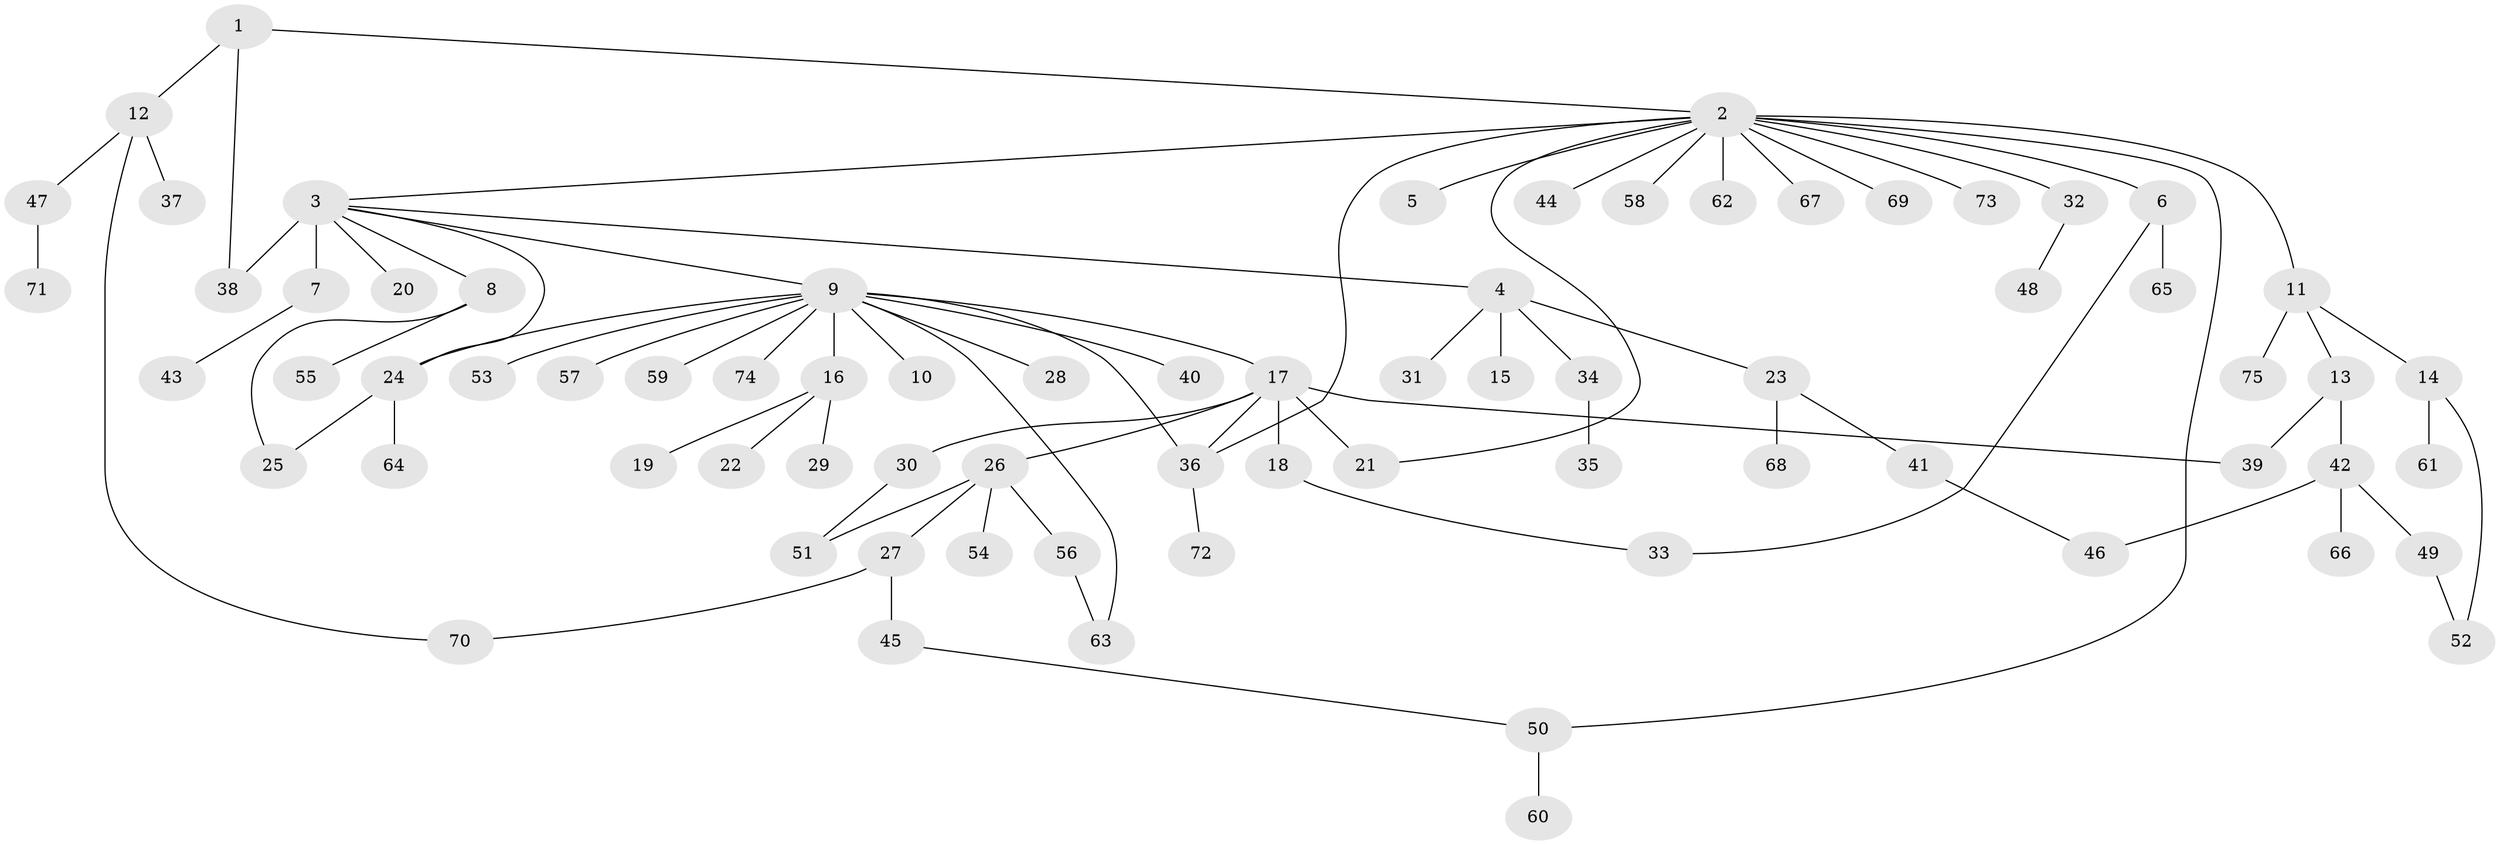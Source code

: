 // original degree distribution, {4: 0.05517241379310345, 17: 0.006896551724137931, 22: 0.006896551724137931, 9: 0.006896551724137931, 1: 0.5655172413793104, 15: 0.006896551724137931, 5: 0.034482758620689655, 3: 0.06206896551724138, 11: 0.006896551724137931, 2: 0.22758620689655173, 7: 0.013793103448275862, 6: 0.006896551724137931}
// Generated by graph-tools (version 1.1) at 2025/50/03/04/25 22:50:14]
// undirected, 75 vertices, 88 edges
graph export_dot {
  node [color=gray90,style=filled];
  1;
  2;
  3;
  4;
  5;
  6;
  7;
  8;
  9;
  10;
  11;
  12;
  13;
  14;
  15;
  16;
  17;
  18;
  19;
  20;
  21;
  22;
  23;
  24;
  25;
  26;
  27;
  28;
  29;
  30;
  31;
  32;
  33;
  34;
  35;
  36;
  37;
  38;
  39;
  40;
  41;
  42;
  43;
  44;
  45;
  46;
  47;
  48;
  49;
  50;
  51;
  52;
  53;
  54;
  55;
  56;
  57;
  58;
  59;
  60;
  61;
  62;
  63;
  64;
  65;
  66;
  67;
  68;
  69;
  70;
  71;
  72;
  73;
  74;
  75;
  1 -- 2 [weight=1.0];
  1 -- 12 [weight=1.0];
  1 -- 38 [weight=1.0];
  2 -- 3 [weight=1.0];
  2 -- 5 [weight=1.0];
  2 -- 6 [weight=1.0];
  2 -- 11 [weight=1.0];
  2 -- 21 [weight=1.0];
  2 -- 32 [weight=1.0];
  2 -- 36 [weight=1.0];
  2 -- 44 [weight=1.0];
  2 -- 50 [weight=1.0];
  2 -- 58 [weight=1.0];
  2 -- 62 [weight=1.0];
  2 -- 67 [weight=1.0];
  2 -- 69 [weight=1.0];
  2 -- 73 [weight=1.0];
  3 -- 4 [weight=1.0];
  3 -- 7 [weight=12.0];
  3 -- 8 [weight=1.0];
  3 -- 9 [weight=1.0];
  3 -- 20 [weight=1.0];
  3 -- 24 [weight=1.0];
  3 -- 38 [weight=1.0];
  4 -- 15 [weight=3.0];
  4 -- 23 [weight=1.0];
  4 -- 31 [weight=1.0];
  4 -- 34 [weight=1.0];
  6 -- 33 [weight=1.0];
  6 -- 65 [weight=1.0];
  7 -- 43 [weight=1.0];
  8 -- 25 [weight=1.0];
  8 -- 55 [weight=1.0];
  9 -- 10 [weight=1.0];
  9 -- 16 [weight=1.0];
  9 -- 17 [weight=1.0];
  9 -- 24 [weight=1.0];
  9 -- 28 [weight=1.0];
  9 -- 36 [weight=1.0];
  9 -- 40 [weight=1.0];
  9 -- 53 [weight=1.0];
  9 -- 57 [weight=1.0];
  9 -- 59 [weight=1.0];
  9 -- 63 [weight=1.0];
  9 -- 74 [weight=1.0];
  11 -- 13 [weight=1.0];
  11 -- 14 [weight=1.0];
  11 -- 75 [weight=1.0];
  12 -- 37 [weight=1.0];
  12 -- 47 [weight=1.0];
  12 -- 70 [weight=1.0];
  13 -- 39 [weight=2.0];
  13 -- 42 [weight=1.0];
  14 -- 52 [weight=1.0];
  14 -- 61 [weight=1.0];
  16 -- 19 [weight=1.0];
  16 -- 22 [weight=1.0];
  16 -- 29 [weight=1.0];
  17 -- 18 [weight=1.0];
  17 -- 21 [weight=4.0];
  17 -- 26 [weight=1.0];
  17 -- 30 [weight=1.0];
  17 -- 36 [weight=1.0];
  17 -- 39 [weight=1.0];
  18 -- 33 [weight=1.0];
  23 -- 41 [weight=1.0];
  23 -- 68 [weight=1.0];
  24 -- 25 [weight=1.0];
  24 -- 64 [weight=2.0];
  26 -- 27 [weight=1.0];
  26 -- 51 [weight=1.0];
  26 -- 54 [weight=2.0];
  26 -- 56 [weight=1.0];
  27 -- 45 [weight=3.0];
  27 -- 70 [weight=1.0];
  30 -- 51 [weight=2.0];
  32 -- 48 [weight=1.0];
  34 -- 35 [weight=1.0];
  36 -- 72 [weight=1.0];
  41 -- 46 [weight=1.0];
  42 -- 46 [weight=1.0];
  42 -- 49 [weight=1.0];
  42 -- 66 [weight=1.0];
  45 -- 50 [weight=1.0];
  47 -- 71 [weight=1.0];
  49 -- 52 [weight=1.0];
  50 -- 60 [weight=1.0];
  56 -- 63 [weight=1.0];
}
